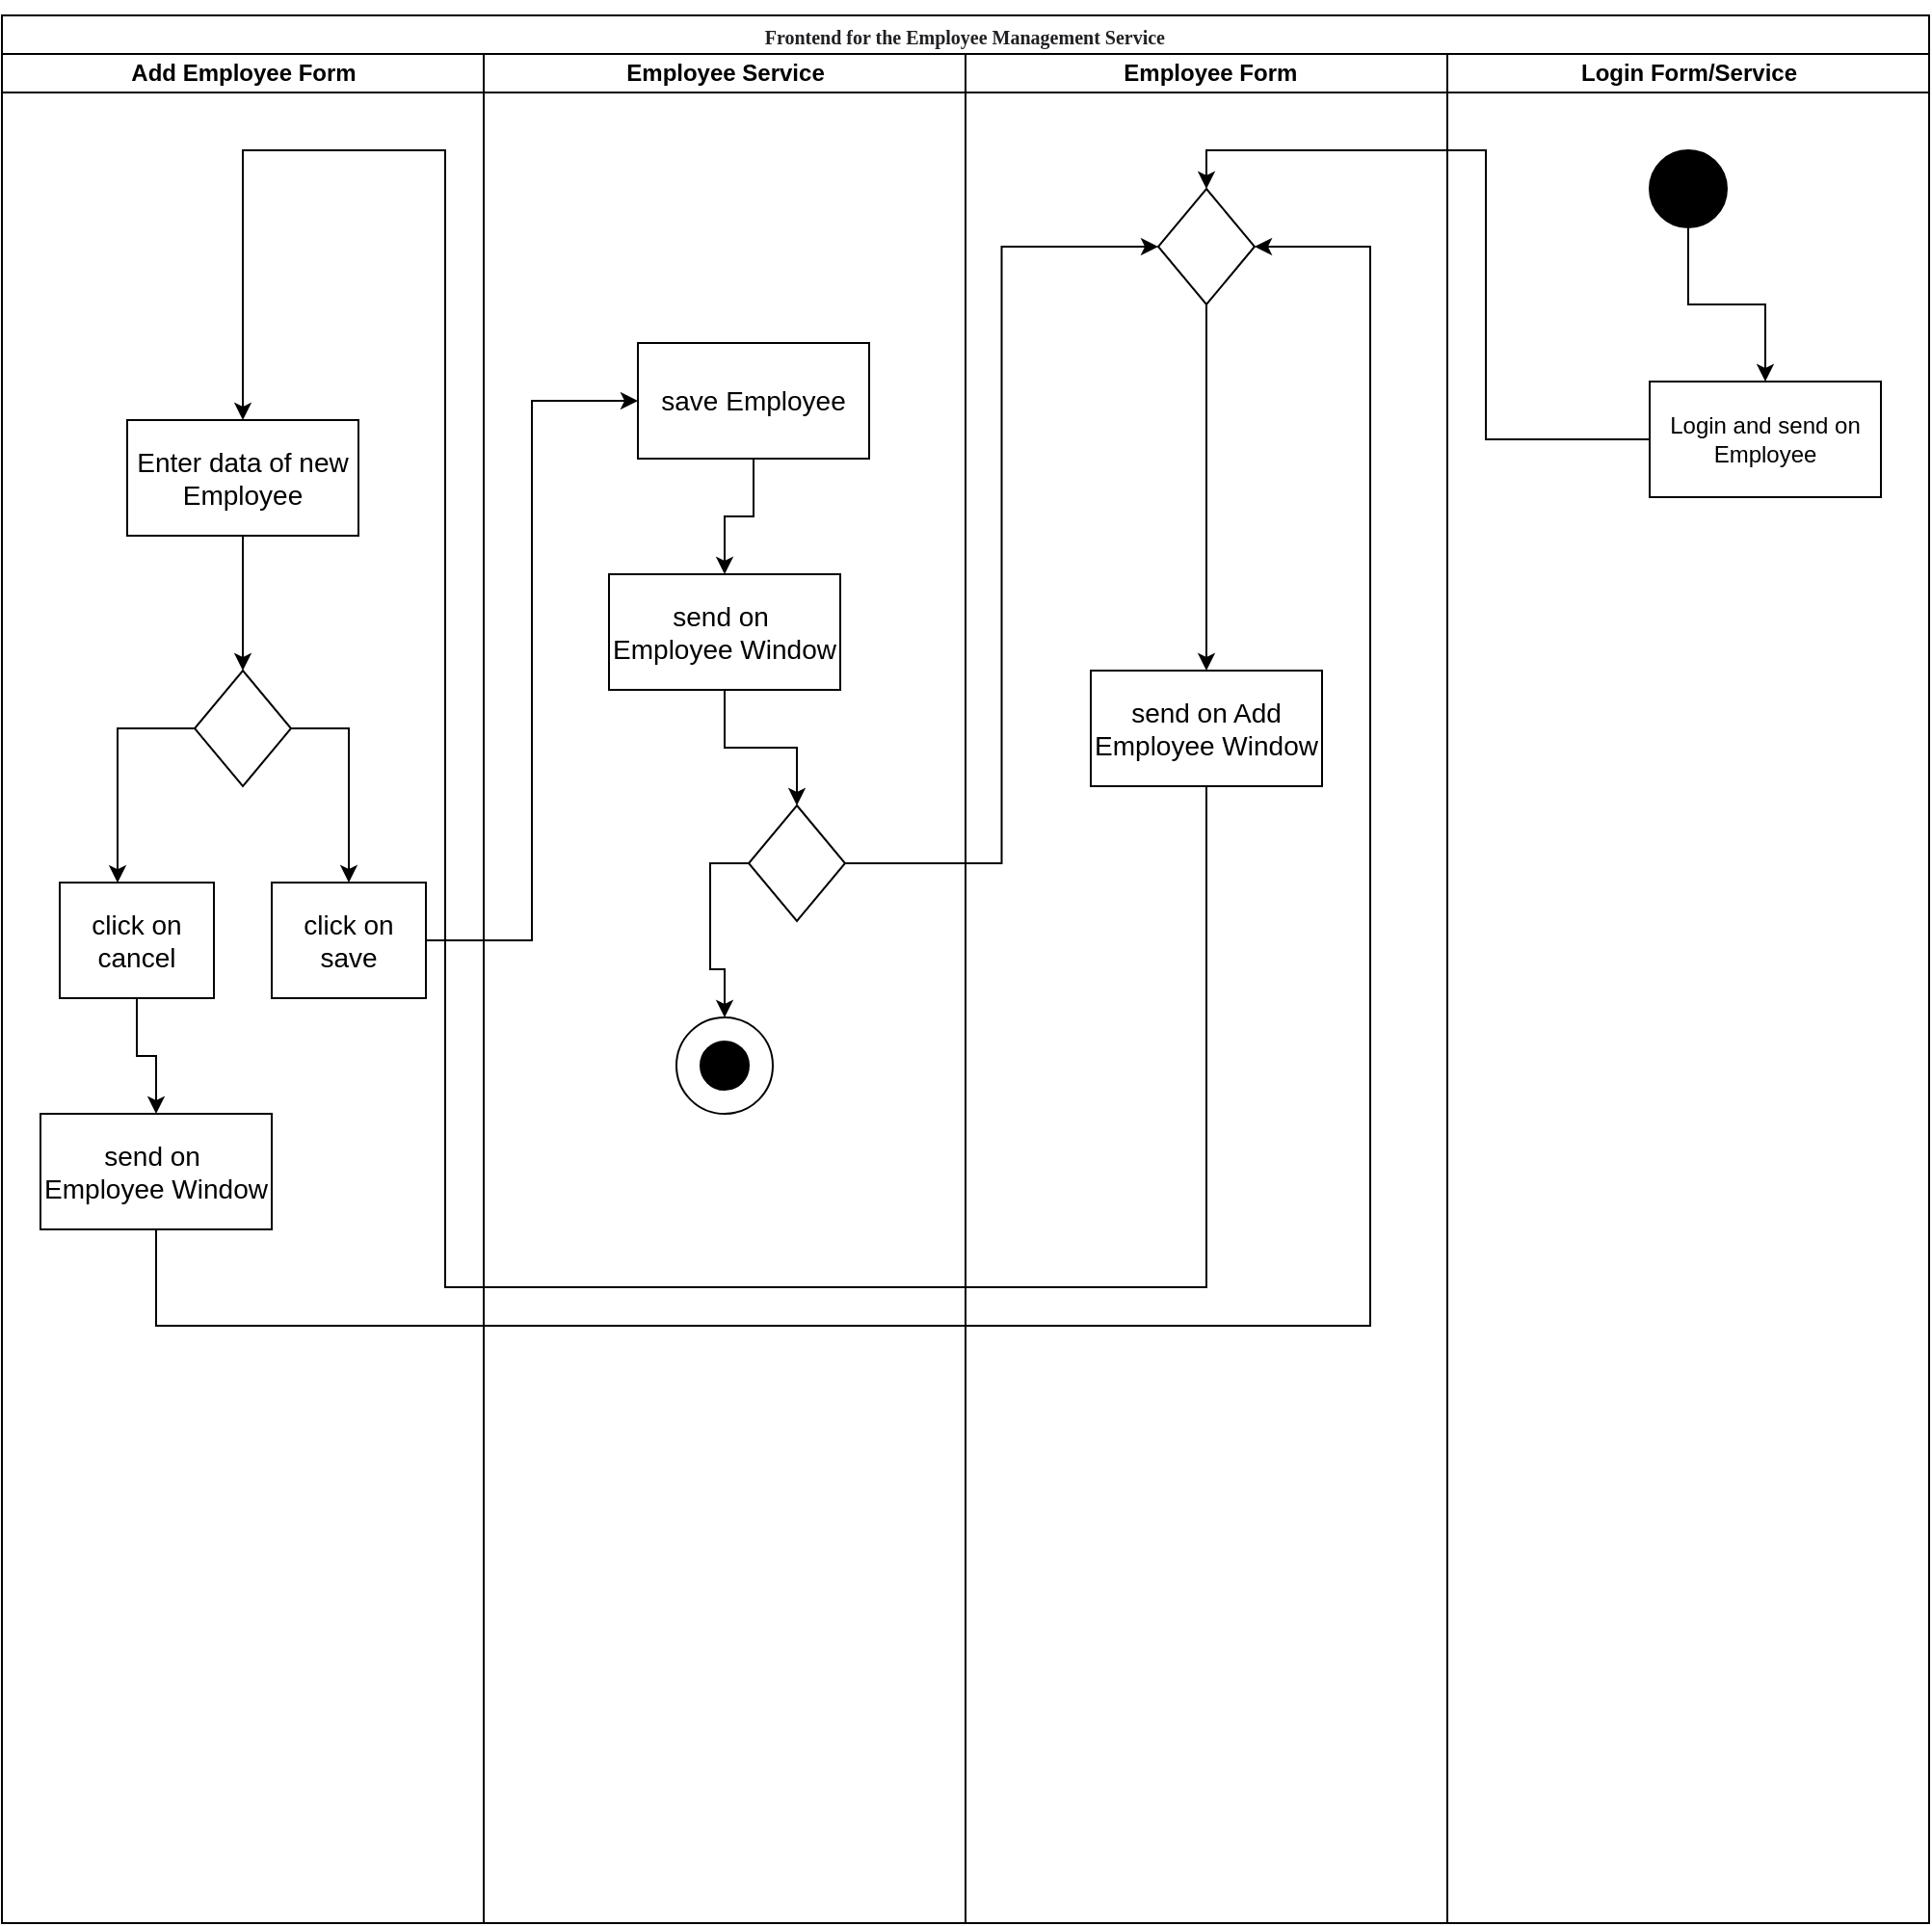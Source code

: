 <mxfile version="16.4.5" type="github" pages="2">
  <diagram name="Neuen Mitarbeiter" id="0783ab3e-0a74-02c8-0abd-f7b4e66b4bec">
    <mxGraphModel dx="1381" dy="795" grid="1" gridSize="10" guides="1" tooltips="1" connect="1" arrows="1" fold="1" page="1" pageScale="1" pageWidth="1000" pageHeight="1000" background="none" math="0" shadow="0">
      <root>
        <mxCell id="0" />
        <mxCell id="1" parent="0" />
        <mxCell id="1c1d494c118603dd-1" value="&lt;pre class=&quot;tw-data-text tw-text-large tw-ta&quot; id=&quot;tw-target-text&quot; dir=&quot;ltr&quot; style=&quot;line-height: 36px ; border: none ; padding: 2px 0.14em 2px 0px ; position: relative ; margin-top: -2px ; margin-bottom: -2px ; resize: none ; font-family: inherit ; overflow: hidden ; width: 270px ; overflow-wrap: break-word ; color: rgb(32 , 33 , 36)&quot;&gt;&lt;span class=&quot;Y2IQFc&quot; lang=&quot;en&quot;&gt;&lt;font style=&quot;line-height: 2.97 ; font-size: 10px&quot;&gt;Frontend for the Employee Management Service&lt;/font&gt;&lt;/span&gt;&lt;/pre&gt;" style="swimlane;html=1;childLayout=stackLayout;startSize=20;rounded=0;shadow=0;comic=0;labelBackgroundColor=none;strokeWidth=1;fontFamily=Verdana;fontSize=12;align=center;" parent="1" vertex="1">
          <mxGeometry y="10" width="1000" height="990" as="geometry" />
        </mxCell>
        <mxCell id="1c1d494c118603dd-2" value="Add Employee Form" style="swimlane;html=1;startSize=20;" parent="1c1d494c118603dd-1" vertex="1">
          <mxGeometry y="20" width="250" height="970" as="geometry" />
        </mxCell>
        <mxCell id="-1x5rYz5XnmKFybAS_4N-3" style="edgeStyle=orthogonalEdgeStyle;rounded=0;orthogonalLoop=1;jettySize=auto;html=1;entryX=0.5;entryY=0;entryDx=0;entryDy=0;fontColor=#000000;" edge="1" parent="1c1d494c118603dd-2" source="nFdKf4g9UxfLpsZxto65-11" target="nFdKf4g9UxfLpsZxto65-15">
          <mxGeometry relative="1" as="geometry" />
        </mxCell>
        <mxCell id="nFdKf4g9UxfLpsZxto65-11" value="&lt;font style=&quot;font-size: 14px&quot;&gt;Enter data of new Employee&lt;/font&gt;" style="rounded=0;whiteSpace=wrap;html=1;fontSize=10;" parent="1c1d494c118603dd-2" vertex="1">
          <mxGeometry x="65" y="190" width="120" height="60" as="geometry" />
        </mxCell>
        <mxCell id="nFdKf4g9UxfLpsZxto65-19" style="edgeStyle=orthogonalEdgeStyle;rounded=0;orthogonalLoop=1;jettySize=auto;html=1;entryX=0.363;entryY=0.002;entryDx=0;entryDy=0;fontSize=14;entryPerimeter=0;" parent="1c1d494c118603dd-2" source="nFdKf4g9UxfLpsZxto65-15" target="nFdKf4g9UxfLpsZxto65-17" edge="1">
          <mxGeometry relative="1" as="geometry">
            <Array as="points">
              <mxPoint x="60" y="350" />
              <mxPoint x="60" y="430" />
            </Array>
          </mxGeometry>
        </mxCell>
        <mxCell id="nFdKf4g9UxfLpsZxto65-20" style="edgeStyle=orthogonalEdgeStyle;rounded=0;orthogonalLoop=1;jettySize=auto;html=1;fontSize=14;" parent="1c1d494c118603dd-2" source="nFdKf4g9UxfLpsZxto65-15" target="nFdKf4g9UxfLpsZxto65-18" edge="1">
          <mxGeometry relative="1" as="geometry">
            <Array as="points">
              <mxPoint x="180" y="350" />
            </Array>
          </mxGeometry>
        </mxCell>
        <mxCell id="nFdKf4g9UxfLpsZxto65-15" value="" style="rhombus;whiteSpace=wrap;html=1;fontSize=10;" parent="1c1d494c118603dd-2" vertex="1">
          <mxGeometry x="100" y="320" width="50" height="60" as="geometry" />
        </mxCell>
        <mxCell id="nFdKf4g9UxfLpsZxto65-22" style="edgeStyle=orthogonalEdgeStyle;rounded=0;orthogonalLoop=1;jettySize=auto;html=1;entryX=0.5;entryY=0;entryDx=0;entryDy=0;fontSize=14;" parent="1c1d494c118603dd-2" source="nFdKf4g9UxfLpsZxto65-17" target="nFdKf4g9UxfLpsZxto65-21" edge="1">
          <mxGeometry relative="1" as="geometry" />
        </mxCell>
        <mxCell id="nFdKf4g9UxfLpsZxto65-17" value="click on cancel" style="rounded=0;whiteSpace=wrap;html=1;fontSize=14;" parent="1c1d494c118603dd-2" vertex="1">
          <mxGeometry x="30" y="430" width="80" height="60" as="geometry" />
        </mxCell>
        <mxCell id="nFdKf4g9UxfLpsZxto65-18" value="click on save" style="rounded=0;whiteSpace=wrap;html=1;fontSize=14;" parent="1c1d494c118603dd-2" vertex="1">
          <mxGeometry x="140" y="430" width="80" height="60" as="geometry" />
        </mxCell>
        <mxCell id="nFdKf4g9UxfLpsZxto65-21" value="send on&amp;nbsp; Employee Window" style="rounded=0;whiteSpace=wrap;html=1;fontSize=14;" parent="1c1d494c118603dd-2" vertex="1">
          <mxGeometry x="20" y="550" width="120" height="60" as="geometry" />
        </mxCell>
        <mxCell id="1c1d494c118603dd-3" value="Employee Service" style="swimlane;html=1;startSize=20;" parent="1c1d494c118603dd-1" vertex="1">
          <mxGeometry x="250" y="20" width="250" height="970" as="geometry" />
        </mxCell>
        <mxCell id="nFdKf4g9UxfLpsZxto65-27" style="edgeStyle=orthogonalEdgeStyle;rounded=0;orthogonalLoop=1;jettySize=auto;html=1;fontSize=14;" parent="1c1d494c118603dd-3" source="nFdKf4g9UxfLpsZxto65-25" target="nFdKf4g9UxfLpsZxto65-24" edge="1">
          <mxGeometry relative="1" as="geometry" />
        </mxCell>
        <mxCell id="nFdKf4g9UxfLpsZxto65-25" value="save Employee" style="rounded=0;whiteSpace=wrap;html=1;fontSize=14;" parent="1c1d494c118603dd-3" vertex="1">
          <mxGeometry x="80" y="150" width="120" height="60" as="geometry" />
        </mxCell>
        <mxCell id="-1x5rYz5XnmKFybAS_4N-6" style="edgeStyle=orthogonalEdgeStyle;rounded=0;orthogonalLoop=1;jettySize=auto;html=1;fontColor=#000000;" edge="1" parent="1c1d494c118603dd-3" source="nFdKf4g9UxfLpsZxto65-24" target="-1x5rYz5XnmKFybAS_4N-4">
          <mxGeometry relative="1" as="geometry" />
        </mxCell>
        <mxCell id="nFdKf4g9UxfLpsZxto65-24" value="send on&amp;nbsp; Employee Window" style="rounded=0;whiteSpace=wrap;html=1;fontSize=14;" parent="1c1d494c118603dd-3" vertex="1">
          <mxGeometry x="65" y="270" width="120" height="60" as="geometry" />
        </mxCell>
        <mxCell id="f0sGQxMkt5-YRT2aDxf5-16" value="" style="ellipse;whiteSpace=wrap;html=1;aspect=fixed;fillColor=none;" parent="1c1d494c118603dd-3" vertex="1">
          <mxGeometry x="100" y="500" width="50" height="50" as="geometry" />
        </mxCell>
        <mxCell id="f0sGQxMkt5-YRT2aDxf5-17" value="" style="ellipse;whiteSpace=wrap;html=1;aspect=fixed;fillColor=#000000;" parent="1c1d494c118603dd-3" vertex="1">
          <mxGeometry x="112.5" y="512.5" width="25" height="25" as="geometry" />
        </mxCell>
        <mxCell id="-1x5rYz5XnmKFybAS_4N-7" style="edgeStyle=orthogonalEdgeStyle;rounded=0;orthogonalLoop=1;jettySize=auto;html=1;exitX=0;exitY=0.5;exitDx=0;exitDy=0;entryX=0.5;entryY=0;entryDx=0;entryDy=0;fontColor=#000000;" edge="1" parent="1c1d494c118603dd-3" source="-1x5rYz5XnmKFybAS_4N-4" target="f0sGQxMkt5-YRT2aDxf5-16">
          <mxGeometry relative="1" as="geometry" />
        </mxCell>
        <mxCell id="-1x5rYz5XnmKFybAS_4N-4" value="" style="rhombus;whiteSpace=wrap;html=1;fontSize=10;" vertex="1" parent="1c1d494c118603dd-3">
          <mxGeometry x="137.5" y="390" width="50" height="60" as="geometry" />
        </mxCell>
        <mxCell id="1c1d494c118603dd-4" value="&amp;nbsp;Employee Form" style="swimlane;html=1;startSize=20;" parent="1c1d494c118603dd-1" vertex="1">
          <mxGeometry x="500" y="20" width="250" height="970" as="geometry" />
        </mxCell>
        <mxCell id="1c1d494c118603dd-48" style="edgeStyle=none;rounded=0;html=1;dashed=1;labelBackgroundColor=none;startArrow=none;startFill=0;startSize=5;endArrow=oval;endFill=0;endSize=5;jettySize=auto;orthogonalLoop=1;strokeWidth=1;fontFamily=Verdana;fontSize=12" parent="1c1d494c118603dd-4" edge="1">
          <mxGeometry relative="1" as="geometry">
            <mxPoint x="122.955" y="238" as="targetPoint" />
          </mxGeometry>
        </mxCell>
        <mxCell id="1c1d494c118603dd-50" style="edgeStyle=none;rounded=0;html=1;dashed=1;labelBackgroundColor=none;startArrow=none;startFill=0;startSize=5;endArrow=oval;endFill=0;endSize=5;jettySize=auto;orthogonalLoop=1;strokeWidth=1;fontFamily=Verdana;fontSize=12" parent="1c1d494c118603dd-4" edge="1">
          <mxGeometry relative="1" as="geometry">
            <mxPoint x="139.231" y="360" as="targetPoint" />
          </mxGeometry>
        </mxCell>
        <mxCell id="nFdKf4g9UxfLpsZxto65-4" value="" style="rhombus;whiteSpace=wrap;html=1;fontSize=10;" parent="1c1d494c118603dd-4" vertex="1">
          <mxGeometry x="100" y="70" width="50" height="60" as="geometry" />
        </mxCell>
        <mxCell id="nFdKf4g9UxfLpsZxto65-5" value="" style="endArrow=classic;html=1;rounded=0;fontSize=10;exitX=0.5;exitY=1;exitDx=0;exitDy=0;entryX=0.5;entryY=0;entryDx=0;entryDy=0;" parent="1c1d494c118603dd-4" source="nFdKf4g9UxfLpsZxto65-4" target="nFdKf4g9UxfLpsZxto65-7" edge="1">
          <mxGeometry width="50" height="50" relative="1" as="geometry">
            <mxPoint x="40" y="510" as="sourcePoint" />
            <mxPoint x="125" y="190" as="targetPoint" />
          </mxGeometry>
        </mxCell>
        <mxCell id="nFdKf4g9UxfLpsZxto65-7" value="send on Add Employee Window" style="rounded=0;whiteSpace=wrap;html=1;fontSize=14;" parent="1c1d494c118603dd-4" vertex="1">
          <mxGeometry x="65" y="320" width="120" height="60" as="geometry" />
        </mxCell>
        <mxCell id="nFdKf4g9UxfLpsZxto65-14" style="edgeStyle=orthogonalEdgeStyle;rounded=0;orthogonalLoop=1;jettySize=auto;html=1;entryX=0.5;entryY=0;entryDx=0;entryDy=0;fontSize=14;" parent="1c1d494c118603dd-1" source="nFdKf4g9UxfLpsZxto65-7" target="nFdKf4g9UxfLpsZxto65-11" edge="1">
          <mxGeometry relative="1" as="geometry">
            <Array as="points">
              <mxPoint x="625" y="660" />
              <mxPoint x="230" y="660" />
              <mxPoint x="230" y="70" />
              <mxPoint x="125" y="70" />
            </Array>
            <mxPoint x="125" y="90" as="targetPoint" />
          </mxGeometry>
        </mxCell>
        <mxCell id="nFdKf4g9UxfLpsZxto65-23" style="edgeStyle=orthogonalEdgeStyle;rounded=0;orthogonalLoop=1;jettySize=auto;html=1;entryX=1;entryY=0.5;entryDx=0;entryDy=0;fontSize=14;" parent="1c1d494c118603dd-1" source="nFdKf4g9UxfLpsZxto65-21" target="nFdKf4g9UxfLpsZxto65-4" edge="1">
          <mxGeometry relative="1" as="geometry">
            <Array as="points">
              <mxPoint x="80" y="680" />
              <mxPoint x="710" y="680" />
              <mxPoint x="710" y="120" />
            </Array>
          </mxGeometry>
        </mxCell>
        <mxCell id="nFdKf4g9UxfLpsZxto65-26" style="edgeStyle=orthogonalEdgeStyle;rounded=0;orthogonalLoop=1;jettySize=auto;html=1;entryX=0;entryY=0.5;entryDx=0;entryDy=0;fontSize=14;" parent="1c1d494c118603dd-1" source="nFdKf4g9UxfLpsZxto65-18" target="nFdKf4g9UxfLpsZxto65-25" edge="1">
          <mxGeometry relative="1" as="geometry" />
        </mxCell>
        <mxCell id="f0sGQxMkt5-YRT2aDxf5-1" value="Login Form/Service" style="swimlane;html=1;startSize=20;" parent="1c1d494c118603dd-1" vertex="1">
          <mxGeometry x="750" y="20" width="250" height="970" as="geometry" />
        </mxCell>
        <mxCell id="f0sGQxMkt5-YRT2aDxf5-2" style="edgeStyle=none;rounded=0;html=1;dashed=1;labelBackgroundColor=none;startArrow=none;startFill=0;startSize=5;endArrow=oval;endFill=0;endSize=5;jettySize=auto;orthogonalLoop=1;strokeWidth=1;fontFamily=Verdana;fontSize=12" parent="f0sGQxMkt5-YRT2aDxf5-1" edge="1">
          <mxGeometry relative="1" as="geometry">
            <mxPoint x="122.955" y="238" as="targetPoint" />
          </mxGeometry>
        </mxCell>
        <mxCell id="f0sGQxMkt5-YRT2aDxf5-3" style="edgeStyle=none;rounded=0;html=1;dashed=1;labelBackgroundColor=none;startArrow=none;startFill=0;startSize=5;endArrow=oval;endFill=0;endSize=5;jettySize=auto;orthogonalLoop=1;strokeWidth=1;fontFamily=Verdana;fontSize=12" parent="f0sGQxMkt5-YRT2aDxf5-1" edge="1">
          <mxGeometry relative="1" as="geometry">
            <mxPoint x="139.231" y="360" as="targetPoint" />
          </mxGeometry>
        </mxCell>
        <mxCell id="f0sGQxMkt5-YRT2aDxf5-9" value="" style="ellipse;whiteSpace=wrap;html=1;aspect=fixed;fillColor=#000000;" parent="f0sGQxMkt5-YRT2aDxf5-1" vertex="1">
          <mxGeometry x="105" y="50" width="40" height="40" as="geometry" />
        </mxCell>
        <mxCell id="-1x5rYz5XnmKFybAS_4N-8" style="edgeStyle=orthogonalEdgeStyle;rounded=0;orthogonalLoop=1;jettySize=auto;html=1;exitX=1;exitY=0.5;exitDx=0;exitDy=0;entryX=0;entryY=0.5;entryDx=0;entryDy=0;fontColor=#000000;" edge="1" parent="1c1d494c118603dd-1" source="-1x5rYz5XnmKFybAS_4N-4" target="nFdKf4g9UxfLpsZxto65-4">
          <mxGeometry relative="1" as="geometry" />
        </mxCell>
        <mxCell id="f0sGQxMkt5-YRT2aDxf5-15" style="edgeStyle=orthogonalEdgeStyle;rounded=0;orthogonalLoop=1;jettySize=auto;html=1;entryX=0.5;entryY=0;entryDx=0;entryDy=0;" parent="1" source="f0sGQxMkt5-YRT2aDxf5-13" target="nFdKf4g9UxfLpsZxto65-4" edge="1">
          <mxGeometry relative="1" as="geometry">
            <Array as="points">
              <mxPoint x="770" y="230" />
              <mxPoint x="770" y="80" />
              <mxPoint x="625" y="80" />
            </Array>
          </mxGeometry>
        </mxCell>
        <mxCell id="f0sGQxMkt5-YRT2aDxf5-13" value="Login and send on Employee" style="whiteSpace=wrap;html=1;fillColor=none;" parent="1" vertex="1">
          <mxGeometry x="855" y="200" width="120" height="60" as="geometry" />
        </mxCell>
        <mxCell id="f0sGQxMkt5-YRT2aDxf5-14" value="" style="edgeStyle=orthogonalEdgeStyle;rounded=0;orthogonalLoop=1;jettySize=auto;html=1;" parent="1" source="f0sGQxMkt5-YRT2aDxf5-9" target="f0sGQxMkt5-YRT2aDxf5-13" edge="1">
          <mxGeometry relative="1" as="geometry" />
        </mxCell>
      </root>
    </mxGraphModel>
  </diagram>
  <diagram id="73zamSfePNhDHKz6eoHx" name="Neue Qualifikation">
    <mxGraphModel dx="3453" dy="1988" grid="1" gridSize="10" guides="1" tooltips="1" connect="1" arrows="1" fold="1" page="1" pageScale="1" pageWidth="1500" pageHeight="1490" math="0" shadow="0">
      <root>
        <mxCell id="ZzKBu_bhMKAa4F417rku-0" />
        <mxCell id="ZzKBu_bhMKAa4F417rku-1" parent="ZzKBu_bhMKAa4F417rku-0" />
        <mxCell id="_WWlci8IYqeo6nB2At52-0" value="&lt;pre class=&quot;tw-data-text tw-text-large tw-ta&quot; id=&quot;tw-target-text&quot; dir=&quot;ltr&quot; style=&quot;line-height: 36px ; border: none ; padding: 2px 0.14em 2px 0px ; position: relative ; margin-top: -2px ; margin-bottom: -2px ; resize: none ; font-family: inherit ; overflow: hidden ; width: 270px ; overflow-wrap: break-word ; color: rgb(32 , 33 , 36)&quot;&gt;&lt;span class=&quot;Y2IQFc&quot; lang=&quot;en&quot;&gt;&lt;font style=&quot;line-height: 2.97 ; font-size: 10px&quot;&gt;Frontend for the Employee Management Service&lt;/font&gt;&lt;/span&gt;&lt;/pre&gt;" style="swimlane;html=1;childLayout=stackLayout;startSize=20;rounded=0;shadow=0;comic=0;labelBackgroundColor=none;strokeWidth=1;fontFamily=Verdana;fontSize=12;align=center;" parent="ZzKBu_bhMKAa4F417rku-1" vertex="1">
          <mxGeometry y="10" width="1500" height="1480" as="geometry" />
        </mxCell>
        <mxCell id="_WWlci8IYqeo6nB2At52-21" value="User" style="swimlane;html=1;startSize=20;" parent="_WWlci8IYqeo6nB2At52-0" vertex="1">
          <mxGeometry y="20" width="250" height="1460" as="geometry" />
        </mxCell>
        <mxCell id="_WWlci8IYqeo6nB2At52-22" style="edgeStyle=none;rounded=0;html=1;dashed=1;labelBackgroundColor=none;startArrow=none;startFill=0;startSize=5;endArrow=oval;endFill=0;endSize=5;jettySize=auto;orthogonalLoop=1;strokeWidth=1;fontFamily=Verdana;fontSize=12" parent="_WWlci8IYqeo6nB2At52-21" edge="1">
          <mxGeometry relative="1" as="geometry">
            <mxPoint x="122.955" y="238" as="targetPoint" />
          </mxGeometry>
        </mxCell>
        <mxCell id="_WWlci8IYqeo6nB2At52-23" style="edgeStyle=none;rounded=0;html=1;dashed=1;labelBackgroundColor=none;startArrow=none;startFill=0;startSize=5;endArrow=oval;endFill=0;endSize=5;jettySize=auto;orthogonalLoop=1;strokeWidth=1;fontFamily=Verdana;fontSize=12" parent="_WWlci8IYqeo6nB2At52-21" edge="1">
          <mxGeometry relative="1" as="geometry">
            <mxPoint x="139.231" y="360" as="targetPoint" />
          </mxGeometry>
        </mxCell>
        <mxCell id="1ZCvxc8rqXZogKr1J-pO-6" value="Press Qualification" style="rounded=0;whiteSpace=wrap;html=1;fillColor=#d5e8d4;strokeColor=#82b366;" parent="_WWlci8IYqeo6nB2At52-21" vertex="1">
          <mxGeometry x="90" y="310" width="120" height="60" as="geometry" />
        </mxCell>
        <mxCell id="d3RfOLZ9QW911Gl2ySvm-2" value="Press Employee" style="rounded=0;whiteSpace=wrap;html=1;fillColor=#d5e8d4;strokeColor=#82b366;" parent="_WWlci8IYqeo6nB2At52-21" vertex="1">
          <mxGeometry x="85" y="110" width="120" height="60" as="geometry" />
        </mxCell>
        <mxCell id="uu711e-ra4NXznj9TJ9F-21" style="edgeStyle=orthogonalEdgeStyle;rounded=0;orthogonalLoop=1;jettySize=auto;html=1;entryX=0.5;entryY=0;entryDx=0;entryDy=0;fontColor=#000000;" edge="1" parent="_WWlci8IYqeo6nB2At52-21" source="1ZCvxc8rqXZogKr1J-pO-1" target="1ZCvxc8rqXZogKr1J-pO-6">
          <mxGeometry relative="1" as="geometry" />
        </mxCell>
        <mxCell id="1ZCvxc8rqXZogKr1J-pO-1" value="Press Field to edit" style="rounded=0;whiteSpace=wrap;html=1;fillColor=#d5e8d4;strokeColor=#82b366;" parent="_WWlci8IYqeo6nB2At52-21" vertex="1">
          <mxGeometry x="85" y="200" width="120" height="60" as="geometry" />
        </mxCell>
        <mxCell id="S5cnyyUYu-_05xisV3yX-1" value="Available?" style="rhombus;whiteSpace=wrap;html=1;" parent="_WWlci8IYqeo6nB2At52-21" vertex="1">
          <mxGeometry x="120" y="500" width="80" height="40" as="geometry" />
        </mxCell>
        <mxCell id="Vi5x0xyYKEilxlqi2qiz-24" value="Press button to Qualification View" style="rounded=0;whiteSpace=wrap;html=1;fillColor=#f8cecc;strokeColor=#b85450;" vertex="1" parent="_WWlci8IYqeo6nB2At52-21">
          <mxGeometry x="80" y="970" width="120" height="60" as="geometry" />
        </mxCell>
        <mxCell id="Vi5x0xyYKEilxlqi2qiz-29" value="Press &lt;br&gt;&quot;+ Add Qualification&quot;" style="rounded=0;whiteSpace=wrap;html=1;fillColor=#f8cecc;strokeColor=#b85450;" vertex="1" parent="_WWlci8IYqeo6nB2At52-21">
          <mxGeometry x="65" y="1060" width="120" height="60" as="geometry" />
        </mxCell>
        <mxCell id="Vi5x0xyYKEilxlqi2qiz-33" value="Press Save" style="rounded=0;whiteSpace=wrap;html=1;fillColor=#f8cecc;strokeColor=#b85450;" vertex="1" parent="_WWlci8IYqeo6nB2At52-21">
          <mxGeometry x="80" y="1270" width="120" height="60" as="geometry" />
        </mxCell>
        <mxCell id="-EIH_KEz9S7K7HFv5PgT-19" style="edgeStyle=orthogonalEdgeStyle;rounded=0;orthogonalLoop=1;jettySize=auto;html=1;exitX=0.5;exitY=1;exitDx=0;exitDy=0;entryX=0.5;entryY=0;entryDx=0;entryDy=0;fontColor=#000000;" edge="1" parent="_WWlci8IYqeo6nB2At52-21" source="-EIH_KEz9S7K7HFv5PgT-17" target="d3RfOLZ9QW911Gl2ySvm-2">
          <mxGeometry relative="1" as="geometry" />
        </mxCell>
        <mxCell id="-EIH_KEz9S7K7HFv5PgT-17" value="" style="rhombus;whiteSpace=wrap;html=1;" vertex="1" parent="_WWlci8IYqeo6nB2At52-21">
          <mxGeometry x="115" y="40" width="60" height="40" as="geometry" />
        </mxCell>
        <mxCell id="Vi5x0xyYKEilxlqi2qiz-35" value="Press button to Employee View" style="rounded=0;whiteSpace=wrap;html=1;fillColor=#dae8fc;strokeColor=#6c8ebf;" vertex="1" parent="_WWlci8IYqeo6nB2At52-21">
          <mxGeometry x="85" y="1370" width="120" height="60" as="geometry" />
        </mxCell>
        <mxCell id="-EIH_KEz9S7K7HFv5PgT-21" style="edgeStyle=orthogonalEdgeStyle;rounded=0;orthogonalLoop=1;jettySize=auto;html=1;entryX=0;entryY=0.5;entryDx=0;entryDy=0;fontColor=#000000;" edge="1" parent="_WWlci8IYqeo6nB2At52-21" source="Vi5x0xyYKEilxlqi2qiz-35" target="-EIH_KEz9S7K7HFv5PgT-17">
          <mxGeometry relative="1" as="geometry">
            <Array as="points">
              <mxPoint x="40" y="1410" />
              <mxPoint x="40" y="60" />
            </Array>
          </mxGeometry>
        </mxCell>
        <mxCell id="A6nFrOpJr3ZzbOfdynp7-0" value="&lt;span&gt;Press Save&lt;/span&gt;" style="rounded=0;whiteSpace=wrap;html=1;fillColor=#d5e8d4;strokeColor=#82b366;" vertex="1" parent="_WWlci8IYqeo6nB2At52-21">
          <mxGeometry x="90" y="690" width="120" height="60" as="geometry" />
        </mxCell>
        <mxCell id="uu711e-ra4NXznj9TJ9F-34" style="edgeStyle=orthogonalEdgeStyle;rounded=0;orthogonalLoop=1;jettySize=auto;html=1;entryX=0.5;entryY=0;entryDx=0;entryDy=0;fontColor=#000000;" edge="1" parent="_WWlci8IYqeo6nB2At52-21" source="uu711e-ra4NXznj9TJ9F-23" target="uu711e-ra4NXznj9TJ9F-33">
          <mxGeometry relative="1" as="geometry" />
        </mxCell>
        <mxCell id="uu711e-ra4NXznj9TJ9F-36" style="edgeStyle=orthogonalEdgeStyle;rounded=0;orthogonalLoop=1;jettySize=auto;html=1;entryX=0;entryY=0.5;entryDx=0;entryDy=0;fontColor=#000000;" edge="1" parent="_WWlci8IYqeo6nB2At52-21" source="uu711e-ra4NXznj9TJ9F-23" target="S5cnyyUYu-_05xisV3yX-1">
          <mxGeometry relative="1" as="geometry">
            <Array as="points">
              <mxPoint x="70" y="850" />
              <mxPoint x="70" y="520" />
            </Array>
          </mxGeometry>
        </mxCell>
        <mxCell id="uu711e-ra4NXznj9TJ9F-23" value="Add more" style="rhombus;whiteSpace=wrap;html=1;" vertex="1" parent="_WWlci8IYqeo6nB2At52-21">
          <mxGeometry x="95" y="830" width="80" height="40" as="geometry" />
        </mxCell>
        <mxCell id="uu711e-ra4NXznj9TJ9F-33" value="" style="ellipse;html=1;shape=endState;fillColor=#000000;strokeColor=#000000;" vertex="1" parent="_WWlci8IYqeo6nB2At52-21">
          <mxGeometry x="120" y="910" width="30" height="30" as="geometry" />
        </mxCell>
        <mxCell id="Vi5x0xyYKEilxlqi2qiz-25" style="edgeStyle=orthogonalEdgeStyle;rounded=0;orthogonalLoop=1;jettySize=auto;html=1;fontColor=#000000;exitX=0.25;exitY=1;exitDx=0;exitDy=0;entryX=0.75;entryY=0;entryDx=0;entryDy=0;" edge="1" parent="_WWlci8IYqeo6nB2At52-0" source="Vi5x0xyYKEilxlqi2qiz-13" target="Vi5x0xyYKEilxlqi2qiz-24">
          <mxGeometry relative="1" as="geometry">
            <mxPoint x="200" y="1020" as="targetPoint" />
            <Array as="points">
              <mxPoint x="600" y="750" />
              <mxPoint x="360" y="750" />
              <mxPoint x="360" y="780" />
              <mxPoint x="270" y="780" />
              <mxPoint x="270" y="970" />
              <mxPoint x="170" y="970" />
            </Array>
          </mxGeometry>
        </mxCell>
        <mxCell id="uu711e-ra4NXznj9TJ9F-39" value="Employee Form" style="swimlane;html=1;startSize=20;" vertex="1" parent="_WWlci8IYqeo6nB2At52-0">
          <mxGeometry x="250" y="20" width="250" height="1460" as="geometry" />
        </mxCell>
        <mxCell id="-EIH_KEz9S7K7HFv5PgT-24" value="Write Designation" style="rounded=0;whiteSpace=wrap;html=1;fillColor=#f8cecc;strokeColor=#b85450;" vertex="1" parent="uu711e-ra4NXznj9TJ9F-39">
          <mxGeometry x="50" y="1170" width="120" height="60" as="geometry" />
        </mxCell>
        <mxCell id="-EIH_KEz9S7K7HFv5PgT-18" style="edgeStyle=orthogonalEdgeStyle;rounded=0;orthogonalLoop=1;jettySize=auto;html=1;entryX=1;entryY=0.5;entryDx=0;entryDy=0;fontColor=#000000;" edge="1" parent="_WWlci8IYqeo6nB2At52-0" source="d3RfOLZ9QW911Gl2ySvm-0" target="-EIH_KEz9S7K7HFv5PgT-17">
          <mxGeometry relative="1" as="geometry" />
        </mxCell>
        <mxCell id="1ZCvxc8rqXZogKr1J-pO-19" style="edgeStyle=orthogonalEdgeStyle;rounded=0;orthogonalLoop=1;jettySize=auto;html=1;exitX=0.25;exitY=1;exitDx=0;exitDy=0;entryX=1;entryY=0.5;entryDx=0;entryDy=0;" parent="_WWlci8IYqeo6nB2At52-0" source="d3RfOLZ9QW911Gl2ySvm-4" target="1ZCvxc8rqXZogKr1J-pO-1" edge="1">
          <mxGeometry relative="1" as="geometry" />
        </mxCell>
        <mxCell id="-EIH_KEz9S7K7HFv5PgT-20" style="edgeStyle=orthogonalEdgeStyle;rounded=0;orthogonalLoop=1;jettySize=auto;html=1;entryX=0;entryY=0.5;entryDx=0;entryDy=0;fontColor=#000000;" edge="1" parent="_WWlci8IYqeo6nB2At52-0" source="d3RfOLZ9QW911Gl2ySvm-2" target="d3RfOLZ9QW911Gl2ySvm-4">
          <mxGeometry relative="1" as="geometry" />
        </mxCell>
        <mxCell id="Vi5x0xyYKEilxlqi2qiz-30" style="edgeStyle=orthogonalEdgeStyle;rounded=0;orthogonalLoop=1;jettySize=auto;html=1;fontColor=#000000;entryX=1;entryY=0.25;entryDx=0;entryDy=0;exitX=0.25;exitY=1;exitDx=0;exitDy=0;" edge="1" parent="_WWlci8IYqeo6nB2At52-0" source="Vi5x0xyYKEilxlqi2qiz-27" target="Vi5x0xyYKEilxlqi2qiz-29">
          <mxGeometry relative="1" as="geometry">
            <Array as="points">
              <mxPoint x="1095" y="1095" />
            </Array>
          </mxGeometry>
        </mxCell>
        <mxCell id="Vi5x0xyYKEilxlqi2qiz-28" style="edgeStyle=orthogonalEdgeStyle;rounded=0;orthogonalLoop=1;jettySize=auto;html=1;entryX=0;entryY=0.25;entryDx=0;entryDy=0;fontColor=#000000;exitX=1;exitY=0.5;exitDx=0;exitDy=0;" edge="1" parent="_WWlci8IYqeo6nB2At52-0" source="Vi5x0xyYKEilxlqi2qiz-24" target="Vi5x0xyYKEilxlqi2qiz-27">
          <mxGeometry relative="1" as="geometry">
            <Array as="points">
              <mxPoint x="350" y="1020" />
              <mxPoint x="350" y="1005" />
            </Array>
          </mxGeometry>
        </mxCell>
        <mxCell id="uu711e-ra4NXznj9TJ9F-30" style="edgeStyle=orthogonalEdgeStyle;rounded=0;orthogonalLoop=1;jettySize=auto;html=1;entryX=0;entryY=0.5;entryDx=0;entryDy=0;fontColor=#000000;" edge="1" parent="_WWlci8IYqeo6nB2At52-0" source="A6nFrOpJr3ZzbOfdynp7-0" target="uu711e-ra4NXznj9TJ9F-28">
          <mxGeometry relative="1" as="geometry">
            <Array as="points">
              <mxPoint x="220" y="800" />
              <mxPoint x="220" y="880" />
              <mxPoint x="530" y="880" />
              <mxPoint x="530" y="860" />
            </Array>
          </mxGeometry>
        </mxCell>
        <mxCell id="oVFJ_aE9fpoeYiAaY6Vg-0" value="Employee Service" style="swimlane;html=1;startSize=20;" parent="_WWlci8IYqeo6nB2At52-0" vertex="1">
          <mxGeometry x="500" y="20" width="250" height="1460" as="geometry" />
        </mxCell>
        <mxCell id="d3RfOLZ9QW911Gl2ySvm-0" value="Load Employee View" style="rounded=0;whiteSpace=wrap;html=1;fillColor=#d5e8d4;strokeColor=#82b366;" parent="oVFJ_aE9fpoeYiAaY6Vg-0" vertex="1">
          <mxGeometry x="65" y="40" width="120" height="60" as="geometry" />
        </mxCell>
        <mxCell id="d3RfOLZ9QW911Gl2ySvm-4" value="Load Employee Detail View" style="rounded=0;whiteSpace=wrap;html=1;fillColor=#d5e8d4;strokeColor=#82b366;" parent="oVFJ_aE9fpoeYiAaY6Vg-0" vertex="1">
          <mxGeometry x="60" y="140" width="120" height="60" as="geometry" />
        </mxCell>
        <mxCell id="Vi5x0xyYKEilxlqi2qiz-13" value="Load Employee Detail View" style="rounded=0;whiteSpace=wrap;html=1;fillColor=#f8cecc;strokeColor=#b85450;" vertex="1" parent="oVFJ_aE9fpoeYiAaY6Vg-0">
          <mxGeometry x="70" y="640" width="120" height="60" as="geometry" />
        </mxCell>
        <mxCell id="uu711e-ra4NXznj9TJ9F-28" value="Save Employee" style="rounded=0;whiteSpace=wrap;html=1;fillColor=#d5e8d4;strokeColor=#82b366;" vertex="1" parent="oVFJ_aE9fpoeYiAaY6Vg-0">
          <mxGeometry x="65" y="810" width="120" height="60" as="geometry" />
        </mxCell>
        <mxCell id="uu711e-ra4NXznj9TJ9F-46" value="Qualification Form" style="swimlane;html=1;startSize=20;" vertex="1" parent="_WWlci8IYqeo6nB2At52-0">
          <mxGeometry x="750" y="20" width="250" height="1460" as="geometry" />
        </mxCell>
        <mxCell id="Vi5x0xyYKEilxlqi2qiz-2" value="Do qualification selection" style="rounded=0;whiteSpace=wrap;html=1;fillColor=#d5e8d4;strokeColor=#82b366;" vertex="1" parent="uu711e-ra4NXznj9TJ9F-46">
          <mxGeometry x="60" y="740" width="120" height="60" as="geometry" />
        </mxCell>
        <mxCell id="uu711e-ra4NXznj9TJ9F-31" style="edgeStyle=orthogonalEdgeStyle;rounded=0;orthogonalLoop=1;jettySize=auto;html=1;entryX=0;entryY=0.5;entryDx=0;entryDy=0;fontColor=#000000;" edge="1" parent="_WWlci8IYqeo6nB2At52-0" source="uu711e-ra4NXznj9TJ9F-28" target="uu711e-ra4NXznj9TJ9F-29">
          <mxGeometry relative="1" as="geometry" />
        </mxCell>
        <mxCell id="uu711e-ra4NXznj9TJ9F-32" style="edgeStyle=orthogonalEdgeStyle;rounded=0;orthogonalLoop=1;jettySize=auto;html=1;fontColor=#000000;entryX=1;entryY=0.5;entryDx=0;entryDy=0;" edge="1" parent="_WWlci8IYqeo6nB2At52-0" source="uu711e-ra4NXznj9TJ9F-29" target="uu711e-ra4NXznj9TJ9F-23">
          <mxGeometry relative="1" as="geometry">
            <mxPoint x="170" y="920" as="targetPoint" />
            <Array as="points">
              <mxPoint x="1080" y="960" />
              <mxPoint x="710" y="960" />
              <mxPoint x="710" y="930" />
              <mxPoint x="290" y="930" />
              <mxPoint x="290" y="920" />
              <mxPoint x="200" y="920" />
              <mxPoint x="200" y="870" />
            </Array>
          </mxGeometry>
        </mxCell>
        <mxCell id="-EIH_KEz9S7K7HFv5PgT-25" style="edgeStyle=orthogonalEdgeStyle;rounded=0;orthogonalLoop=1;jettySize=auto;html=1;exitX=0;exitY=0.75;exitDx=0;exitDy=0;entryX=1;entryY=0.5;entryDx=0;entryDy=0;fontColor=#000000;" edge="1" parent="_WWlci8IYqeo6nB2At52-0" source="Vi5x0xyYKEilxlqi2qiz-31" target="-EIH_KEz9S7K7HFv5PgT-24">
          <mxGeometry relative="1" as="geometry">
            <Array as="points">
              <mxPoint x="810" y="1155" />
              <mxPoint x="810" y="1220" />
            </Array>
          </mxGeometry>
        </mxCell>
        <mxCell id="Vi5x0xyYKEilxlqi2qiz-32" style="edgeStyle=orthogonalEdgeStyle;rounded=0;orthogonalLoop=1;jettySize=auto;html=1;entryX=0;entryY=0.25;entryDx=0;entryDy=0;fontColor=#000000;exitX=0.75;exitY=1;exitDx=0;exitDy=0;" edge="1" parent="_WWlci8IYqeo6nB2At52-0" source="Vi5x0xyYKEilxlqi2qiz-29" target="Vi5x0xyYKEilxlqi2qiz-31">
          <mxGeometry relative="1" as="geometry" />
        </mxCell>
        <mxCell id="-EIH_KEz9S7K7HFv5PgT-23" style="edgeStyle=orthogonalEdgeStyle;rounded=0;orthogonalLoop=1;jettySize=auto;html=1;entryX=1;entryY=0.5;entryDx=0;entryDy=0;fontColor=#000000;" edge="1" parent="_WWlci8IYqeo6nB2At52-0" source="-EIH_KEz9S7K7HFv5PgT-22" target="Vi5x0xyYKEilxlqi2qiz-35">
          <mxGeometry relative="1" as="geometry">
            <Array as="points">
              <mxPoint x="270" y="1400" />
              <mxPoint x="270" y="1420" />
            </Array>
          </mxGeometry>
        </mxCell>
        <mxCell id="-EIH_KEz9S7K7HFv5PgT-28" style="edgeStyle=orthogonalEdgeStyle;rounded=0;orthogonalLoop=1;jettySize=auto;html=1;entryX=0;entryY=0.5;entryDx=0;entryDy=0;fontColor=#000000;" edge="1" parent="_WWlci8IYqeo6nB2At52-0" source="Vi5x0xyYKEilxlqi2qiz-33" target="uu711e-ra4NXznj9TJ9F-37">
          <mxGeometry relative="1" as="geometry" />
        </mxCell>
        <mxCell id="1ZCvxc8rqXZogKr1J-pO-23" style="edgeStyle=orthogonalEdgeStyle;rounded=0;orthogonalLoop=1;jettySize=auto;html=1;exitX=0.25;exitY=1;exitDx=0;exitDy=0;entryX=0.5;entryY=0;entryDx=0;entryDy=0;" parent="_WWlci8IYqeo6nB2At52-0" source="1ZCvxc8rqXZogKr1J-pO-11" target="S5cnyyUYu-_05xisV3yX-1" edge="1">
          <mxGeometry relative="1" as="geometry">
            <mxPoint x="125" y="560" as="targetPoint" />
          </mxGeometry>
        </mxCell>
        <mxCell id="1ZCvxc8rqXZogKr1J-pO-22" style="edgeStyle=orthogonalEdgeStyle;rounded=0;orthogonalLoop=1;jettySize=auto;html=1;exitX=0.436;exitY=1.012;exitDx=0;exitDy=0;entryX=0;entryY=0.5;entryDx=0;entryDy=0;exitPerimeter=0;" parent="_WWlci8IYqeo6nB2At52-0" source="1ZCvxc8rqXZogKr1J-pO-6" target="1ZCvxc8rqXZogKr1J-pO-11" edge="1">
          <mxGeometry relative="1" as="geometry" />
        </mxCell>
        <mxCell id="Vi5x0xyYKEilxlqi2qiz-14" style="edgeStyle=orthogonalEdgeStyle;rounded=0;orthogonalLoop=1;jettySize=auto;html=1;fontColor=#000000;" edge="1" parent="_WWlci8IYqeo6nB2At52-0" source="1ZCvxc8rqXZogKr1J-pO-14" target="Vi5x0xyYKEilxlqi2qiz-13">
          <mxGeometry relative="1" as="geometry">
            <Array as="points">
              <mxPoint x="640" y="570" />
            </Array>
          </mxGeometry>
        </mxCell>
        <mxCell id="S5cnyyUYu-_05xisV3yX-2" value="no" style="edgeStyle=orthogonalEdgeStyle;html=1;align=left;verticalAlign=bottom;endArrow=open;endSize=8;rounded=0;entryX=0;entryY=0.5;entryDx=0;entryDy=0;" parent="_WWlci8IYqeo6nB2At52-0" source="S5cnyyUYu-_05xisV3yX-1" target="1ZCvxc8rqXZogKr1J-pO-14" edge="1">
          <mxGeometry x="-1" relative="1" as="geometry">
            <mxPoint x="280" y="580" as="targetPoint" />
          </mxGeometry>
        </mxCell>
        <mxCell id="S5cnyyUYu-_05xisV3yX-3" value="yes" style="edgeStyle=orthogonalEdgeStyle;html=1;align=left;verticalAlign=top;endArrow=open;endSize=8;rounded=0;entryX=0.5;entryY=0;entryDx=0;entryDy=0;" parent="_WWlci8IYqeo6nB2At52-0" source="S5cnyyUYu-_05xisV3yX-1" target="1ZCvxc8rqXZogKr1J-pO-13" edge="1">
          <mxGeometry x="-1" relative="1" as="geometry">
            <mxPoint x="140" y="660" as="targetPoint" />
            <Array as="points">
              <mxPoint x="160" y="590" />
              <mxPoint x="1160" y="590" />
            </Array>
          </mxGeometry>
        </mxCell>
        <mxCell id="_WWlci8IYqeo6nB2At52-1" value="Qualification Service" style="swimlane;html=1;startSize=20;" parent="_WWlci8IYqeo6nB2At52-0" vertex="1">
          <mxGeometry x="1000" y="20" width="250" height="1460" as="geometry" />
        </mxCell>
        <mxCell id="uu711e-ra4NXznj9TJ9F-29" value="Save Qualification To Employee" style="rounded=0;whiteSpace=wrap;html=1;fillColor=#d5e8d4;strokeColor=#82b366;" vertex="1" parent="_WWlci8IYqeo6nB2At52-1">
          <mxGeometry x="40" y="850" width="120" height="60" as="geometry" />
        </mxCell>
        <mxCell id="Vi5x0xyYKEilxlqi2qiz-31" value="Load Qualification Creation View" style="rounded=0;whiteSpace=wrap;html=1;fillColor=#f8cecc;strokeColor=#b85450;" vertex="1" parent="_WWlci8IYqeo6nB2At52-1">
          <mxGeometry x="80" y="1090" width="120" height="60" as="geometry" />
        </mxCell>
        <mxCell id="-EIH_KEz9S7K7HFv5PgT-22" value="Load Qualification View" style="rounded=0;whiteSpace=wrap;html=1;fillColor=#f8cecc;strokeColor=#b85450;" vertex="1" parent="_WWlci8IYqeo6nB2At52-1">
          <mxGeometry x="65" y="1300" width="120" height="60" as="geometry" />
        </mxCell>
        <mxCell id="uu711e-ra4NXznj9TJ9F-38" style="edgeStyle=orthogonalEdgeStyle;rounded=0;orthogonalLoop=1;jettySize=auto;html=1;entryX=0.5;entryY=0;entryDx=0;entryDy=0;fontColor=#000000;" edge="1" parent="_WWlci8IYqeo6nB2At52-1" source="uu711e-ra4NXznj9TJ9F-37" target="-EIH_KEz9S7K7HFv5PgT-22">
          <mxGeometry relative="1" as="geometry" />
        </mxCell>
        <mxCell id="uu711e-ra4NXznj9TJ9F-37" value="Save Qualification" style="rounded=0;whiteSpace=wrap;html=1;fillColor=#f8cecc;strokeColor=#b85450;" vertex="1" parent="_WWlci8IYqeo6nB2At52-1">
          <mxGeometry x="110" y="1210" width="120" height="60" as="geometry" />
        </mxCell>
        <mxCell id="1ZCvxc8rqXZogKr1J-pO-14" value="&lt;span&gt;Qualification don´t exists&lt;/span&gt;" style="rounded=0;whiteSpace=wrap;html=1;fillColor=#f8cecc;strokeColor=#b85450;" parent="_WWlci8IYqeo6nB2At52-1" vertex="1">
          <mxGeometry x="50" y="440" width="120" height="60" as="geometry" />
        </mxCell>
        <mxCell id="1ZCvxc8rqXZogKr1J-pO-13" value="Qualification list exists" style="rounded=0;whiteSpace=wrap;html=1;fillColor=#d5e8d4;strokeColor=#82b366;" parent="_WWlci8IYqeo6nB2At52-1" vertex="1">
          <mxGeometry x="100" y="600" width="120" height="60" as="geometry" />
        </mxCell>
        <mxCell id="1ZCvxc8rqXZogKr1J-pO-11" value="Open Qualification PopUp" style="rounded=0;whiteSpace=wrap;html=1;fillColor=#d5e8d4;strokeColor=#82b366;" parent="_WWlci8IYqeo6nB2At52-1" vertex="1">
          <mxGeometry x="65" y="280" width="120" height="60" as="geometry" />
        </mxCell>
        <mxCell id="Vi5x0xyYKEilxlqi2qiz-27" value="Load Qualification View" style="rounded=0;whiteSpace=wrap;html=1;fillColor=#f8cecc;strokeColor=#b85450;" vertex="1" parent="_WWlci8IYqeo6nB2At52-1">
          <mxGeometry x="65" y="970" width="120" height="60" as="geometry" />
        </mxCell>
        <mxCell id="uu711e-ra4NXznj9TJ9F-5" value="Login Form / Service" style="swimlane;html=1;startSize=20;" vertex="1" parent="_WWlci8IYqeo6nB2At52-0">
          <mxGeometry x="1250" y="20" width="250" height="1460" as="geometry" />
        </mxCell>
        <mxCell id="uu711e-ra4NXznj9TJ9F-6" value="" style="ellipse;html=1;shape=startState;fillColor=#000000;" vertex="1" parent="uu711e-ra4NXznj9TJ9F-5">
          <mxGeometry x="100" y="20" width="30" height="30" as="geometry" />
        </mxCell>
        <mxCell id="uu711e-ra4NXznj9TJ9F-7" value="Successful login()" style="rounded=0;whiteSpace=wrap;html=1;fillColor=#d5e8d4;strokeColor=#82b366;" vertex="1" parent="uu711e-ra4NXznj9TJ9F-5">
          <mxGeometry x="65" y="90" width="120" height="60" as="geometry" />
        </mxCell>
        <mxCell id="uu711e-ra4NXznj9TJ9F-8" value="" style="edgeStyle=orthogonalEdgeStyle;html=1;verticalAlign=bottom;endArrow=open;endSize=8;rounded=0;entryX=0.5;entryY=0;entryDx=0;entryDy=0;exitX=0.491;exitY=0.87;exitDx=0;exitDy=0;exitPerimeter=0;" edge="1" parent="uu711e-ra4NXznj9TJ9F-5" source="uu711e-ra4NXznj9TJ9F-6" target="uu711e-ra4NXznj9TJ9F-7">
          <mxGeometry relative="1" as="geometry">
            <mxPoint x="135" y="130" as="targetPoint" />
          </mxGeometry>
        </mxCell>
        <mxCell id="-EIH_KEz9S7K7HFv5PgT-27" style="edgeStyle=orthogonalEdgeStyle;rounded=0;orthogonalLoop=1;jettySize=auto;html=1;entryX=0.5;entryY=0;entryDx=0;entryDy=0;fontColor=#000000;" edge="1" parent="_WWlci8IYqeo6nB2At52-0" source="-EIH_KEz9S7K7HFv5PgT-24" target="Vi5x0xyYKEilxlqi2qiz-33">
          <mxGeometry relative="1" as="geometry" />
        </mxCell>
        <mxCell id="A6nFrOpJr3ZzbOfdynp7-1" style="edgeStyle=orthogonalEdgeStyle;rounded=0;orthogonalLoop=1;jettySize=auto;html=1;entryX=0.5;entryY=0;entryDx=0;entryDy=0;fontColor=#000000;" edge="1" parent="_WWlci8IYqeo6nB2At52-0" source="Vi5x0xyYKEilxlqi2qiz-2" target="A6nFrOpJr3ZzbOfdynp7-0">
          <mxGeometry relative="1" as="geometry">
            <Array as="points">
              <mxPoint x="460" y="790" />
              <mxPoint x="460" y="690" />
              <mxPoint x="150" y="690" />
            </Array>
          </mxGeometry>
        </mxCell>
        <mxCell id="uu711e-ra4NXznj9TJ9F-48" style="edgeStyle=orthogonalEdgeStyle;rounded=0;orthogonalLoop=1;jettySize=auto;html=1;entryX=1;entryY=0.5;entryDx=0;entryDy=0;fontColor=#000000;" edge="1" parent="_WWlci8IYqeo6nB2At52-0" source="uu711e-ra4NXznj9TJ9F-7" target="d3RfOLZ9QW911Gl2ySvm-0">
          <mxGeometry relative="1" as="geometry">
            <Array as="points">
              <mxPoint x="910" y="140" />
              <mxPoint x="910" y="90" />
            </Array>
          </mxGeometry>
        </mxCell>
        <mxCell id="11KXmuSJ6Gq9Ov9AGiN2-0" style="edgeStyle=orthogonalEdgeStyle;rounded=0;orthogonalLoop=1;jettySize=auto;html=1;entryX=1;entryY=0.5;entryDx=0;entryDy=0;fontColor=#000000;" edge="1" parent="_WWlci8IYqeo6nB2At52-0" source="1ZCvxc8rqXZogKr1J-pO-13" target="Vi5x0xyYKEilxlqi2qiz-2">
          <mxGeometry relative="1" as="geometry" />
        </mxCell>
      </root>
    </mxGraphModel>
  </diagram>
</mxfile>
